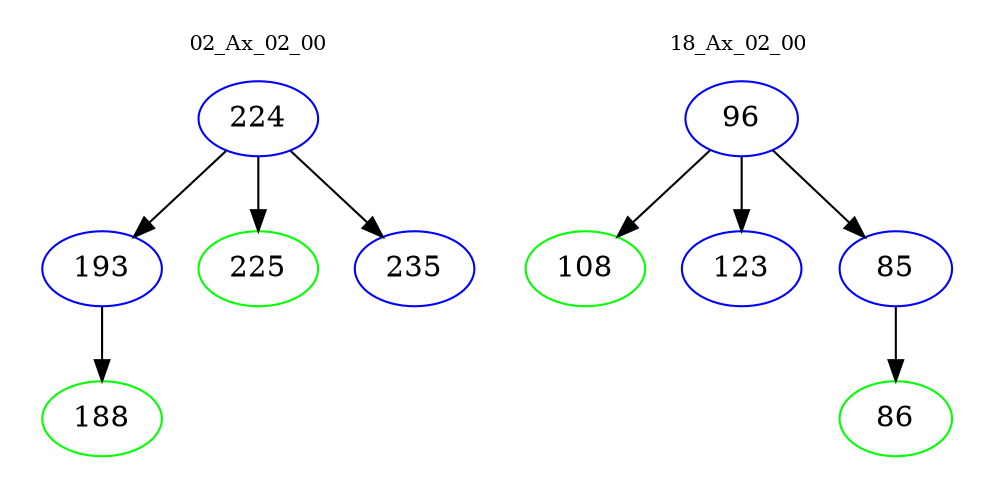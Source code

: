 digraph{
subgraph cluster_0 {
color = white
label = "02_Ax_02_00";
fontsize=10;
T0_224 [label="224", color="blue"]
T0_224 -> T0_193 [color="black"]
T0_193 [label="193", color="blue"]
T0_193 -> T0_188 [color="black"]
T0_188 [label="188", color="green"]
T0_224 -> T0_225 [color="black"]
T0_225 [label="225", color="green"]
T0_224 -> T0_235 [color="black"]
T0_235 [label="235", color="blue"]
}
subgraph cluster_1 {
color = white
label = "18_Ax_02_00";
fontsize=10;
T1_96 [label="96", color="blue"]
T1_96 -> T1_108 [color="black"]
T1_108 [label="108", color="green"]
T1_96 -> T1_123 [color="black"]
T1_123 [label="123", color="blue"]
T1_96 -> T1_85 [color="black"]
T1_85 [label="85", color="blue"]
T1_85 -> T1_86 [color="black"]
T1_86 [label="86", color="green"]
}
}
